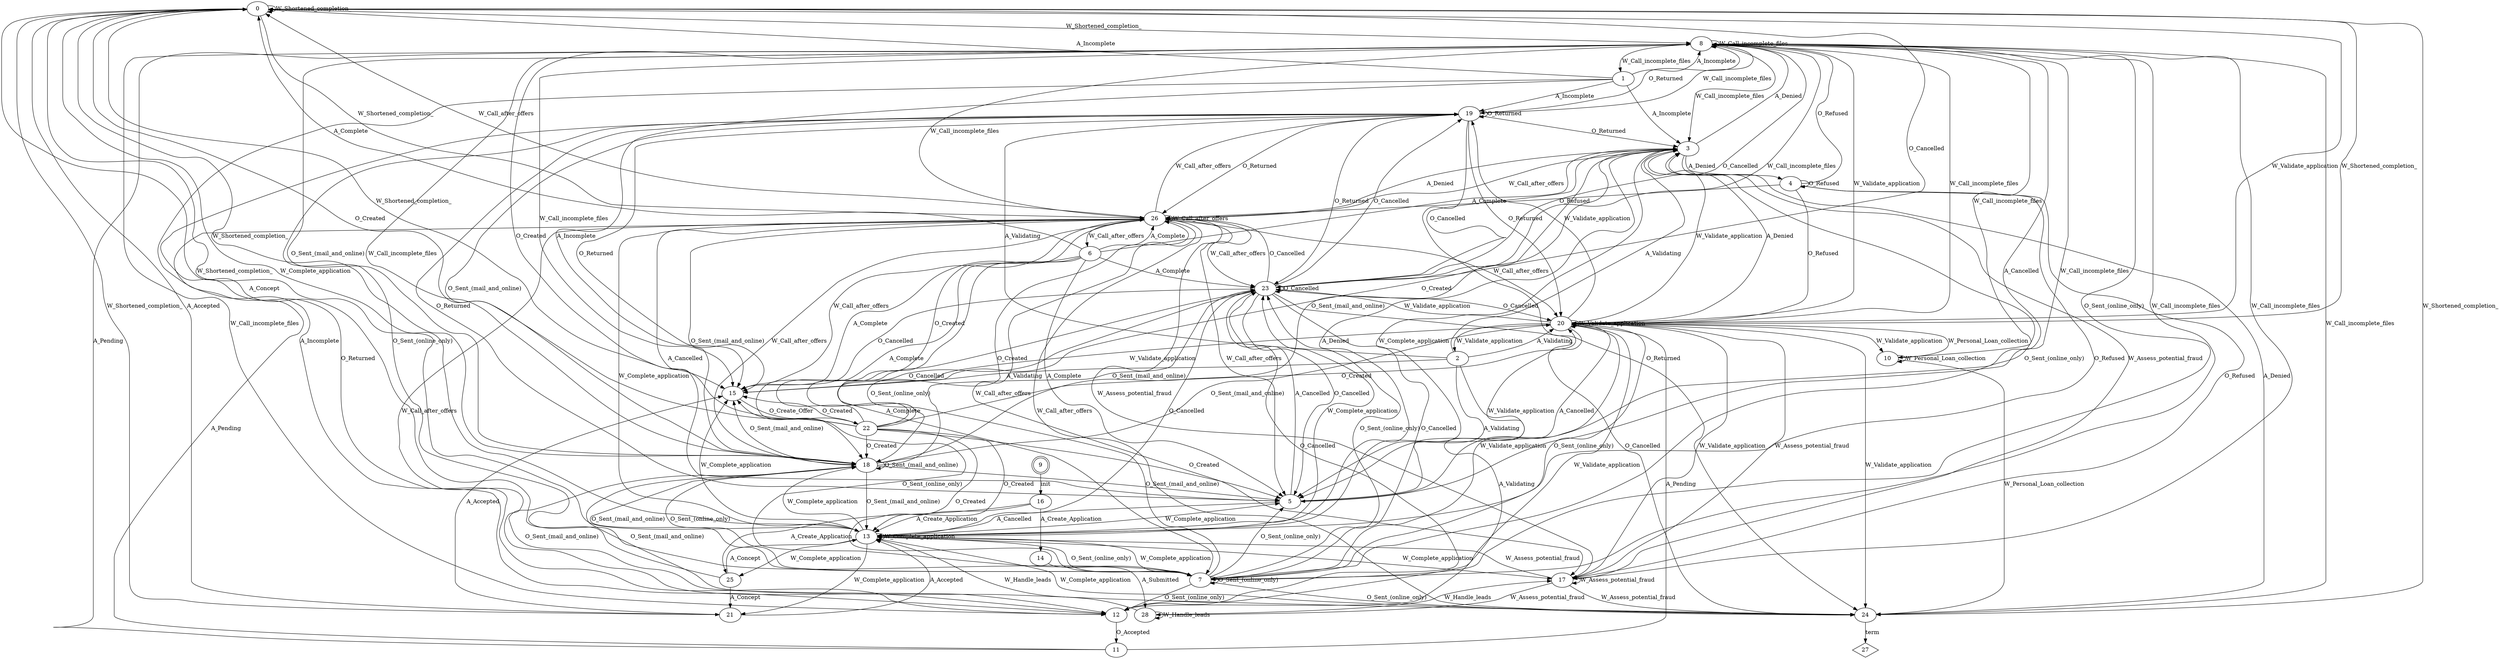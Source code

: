digraph  {
0;
1;
2;
3;
4;
5;
6;
7;
8;
9 [shape=doublecircle];
10;
11;
12;
13;
14;
15;
16;
17;
18;
19;
20;
21;
22;
23;
24;
25;
26;
27 [shape=diamond];
28;
0 -> 0  [label=W_Shortened_completion_, weight=116];
0 -> 15  [label=W_Shortened_completion_, weight=3];
0 -> 21  [label=W_Shortened_completion_, weight=29];
0 -> 8  [label=W_Shortened_completion_, weight=1];
0 -> 24  [label=W_Shortened_completion_, weight=5];
0 -> 26  [label=W_Shortened_completion_, weight=68];
0 -> 18  [label=W_Shortened_completion_, weight=2];
0 -> 20  [label=W_Shortened_completion_, weight=2];
0 -> 13  [label=W_Shortened_completion_, weight=12];
1 -> 0  [label=A_Incomplete, weight=1];
1 -> 15  [label=A_Incomplete, weight=3];
1 -> 8  [label=A_Incomplete, weight=22277];
1 -> 3  [label=A_Incomplete, weight=9];
1 -> 19  [label=A_Incomplete, weight=746];
1 -> 12  [label=A_Incomplete, weight=19];
2 -> 15  [label=A_Validating, weight=2];
2 -> 3  [label=A_Validating, weight=12];
2 -> 5  [label=A_Validating, weight=6];
2 -> 19  [label=A_Validating, weight=20673];
2 -> 20  [label=A_Validating, weight=17925];
2 -> 12  [label=A_Validating, weight=198];
3 -> 8  [label=A_Denied, weight=10];
3 -> 4  [label=A_Denied, weight=3720];
3 -> 24  [label=A_Denied, weight=1];
3 -> 26  [label=A_Denied, weight=9];
3 -> 20  [label=A_Denied, weight=2];
3 -> 13  [label=A_Denied, weight=11];
4 -> 8  [label=O_Refused, weight=195];
4 -> 17  [label=O_Refused, weight=102];
4 -> 4  [label=O_Refused, weight=975];
4 -> 26  [label=O_Refused, weight=109];
4 -> 20  [label=O_Refused, weight=3289];
4 -> 13  [label=O_Refused, weight=25];
5 -> 8  [label=A_Cancelled, weight=41];
5 -> 23  [label=A_Cancelled, weight=10270];
5 -> 26  [label=A_Cancelled, weight=103];
5 -> 20  [label=A_Cancelled, weight=3];
5 -> 13  [label=A_Cancelled, weight=14];
6 -> 0  [label=A_Complete, weight=45];
6 -> 15  [label=A_Complete, weight=521];
6 -> 23  [label=A_Complete, weight=287];
6 -> 3  [label=A_Complete, weight=15];
6 -> 5  [label=A_Complete, weight=57];
6 -> 26  [label=A_Complete, weight=30396];
6 -> 18  [label=A_Complete, weight=39];
6 -> 7  [label=A_Complete, weight=2];
7 -> 15  [label="O_Sent_(online_only)", weight=88];
7 -> 7  [label="O_Sent_(online_only)", weight=85];
7 -> 8  [label="O_Sent_(online_only)", weight=868];
7 -> 23  [label="O_Sent_(online_only)", weight=27];
7 -> 3  [label="O_Sent_(online_only)", weight=1];
7 -> 5  [label="O_Sent_(online_only)", weight=45];
7 -> 24  [label="O_Sent_(online_only)", weight=8];
7 -> 12  [label="O_Sent_(online_only)", weight=3];
7 -> 26  [label="O_Sent_(online_only)", weight=300];
7 -> 18  [label="O_Sent_(online_only)", weight=1];
7 -> 19  [label="O_Sent_(online_only)", weight=122];
7 -> 20  [label="O_Sent_(online_only)", weight=28];
7 -> 13  [label="O_Sent_(online_only)", weight=450];
8 -> 15  [label=W_Call_incomplete_files, weight=1819];
8 -> 1  [label=W_Call_incomplete_files, weight=23055];
8 -> 7  [label=W_Call_incomplete_files, weight=15];
8 -> 8  [label=W_Call_incomplete_files, weight=113918];
8 -> 23  [label=W_Call_incomplete_files, weight=1529];
8 -> 3  [label=W_Call_incomplete_files, weight=186];
8 -> 17  [label=W_Call_incomplete_files, weight=13];
8 -> 5  [label=W_Call_incomplete_files, weight=871];
8 -> 24  [label=W_Call_incomplete_files, weight=4676];
8 -> 10  [label=W_Call_incomplete_files, weight=1];
8 -> 26  [label=W_Call_incomplete_files, weight=5];
8 -> 18  [label=W_Call_incomplete_files, weight=8];
8 -> 19  [label=W_Call_incomplete_files, weight=721];
8 -> 20  [label=W_Call_incomplete_files, weight=16929];
8 -> 12  [label=W_Call_incomplete_files, weight=4783];
9 -> 16  [label=init, weight=31509];
10 -> 10  [label=W_Personal_Loan_collection, weight=19];
10 -> 20  [label=W_Personal_Loan_collection, weight=1];
10 -> 24  [label=W_Personal_Loan_collection, weight=2];
11 -> 26  [label=A_Pending, weight=2];
11 -> 20  [label=A_Pending, weight=12291];
11 -> 8  [label=A_Pending, weight=4935];
12 -> 11  [label=O_Accepted, weight=17228];
13 -> 0  [label=W_Complete_application, weight=25];
13 -> 15  [label=W_Complete_application, weight=1575];
13 -> 21  [label=W_Complete_application, weight=22249];
13 -> 23  [label=W_Complete_application, weight=56];
13 -> 3  [label=W_Complete_application, weight=9];
13 -> 17  [label=W_Complete_application, weight=13];
13 -> 5  [label=W_Complete_application, weight=40];
13 -> 24  [label=W_Complete_application, weight=144];
13 -> 25  [label=W_Complete_application, weight=28120];
13 -> 26  [label=W_Complete_application, weight=31362];
13 -> 18  [label=W_Complete_application, weight=596];
13 -> 7  [label=W_Complete_application, weight=16];
13 -> 13  [label=W_Complete_application, weight=64695];
14 -> 28  [label=A_Submitted, weight=20423];
15 -> 22  [label=O_Create_Offer, weight=42995];
16 -> 13  [label=A_Create_Application, weight=7697];
16 -> 14  [label=A_Create_Application, weight=20423];
16 -> 25  [label=A_Create_Application, weight=3389];
17 -> 17  [label=W_Assess_potential_fraud, weight=2866];
17 -> 3  [label=W_Assess_potential_fraud, weight=102];
17 -> 24  [label=W_Assess_potential_fraud, weight=102];
17 -> 26  [label=W_Assess_potential_fraud, weight=12];
17 -> 28  [label=W_Assess_potential_fraud, weight=22];
17 -> 20  [label=W_Assess_potential_fraud, weight=166];
17 -> 13  [label=W_Assess_potential_fraud, weight=12];
18 -> 15  [label="O_Sent_(mail_and_online)", weight=406];
18 -> 7  [label="O_Sent_(mail_and_online)", weight=1];
18 -> 8  [label="O_Sent_(mail_and_online)", weight=748];
18 -> 23  [label="O_Sent_(mail_and_online)", weight=363];
18 -> 3  [label="O_Sent_(mail_and_online)", weight=8];
18 -> 5  [label="O_Sent_(mail_and_online)", weight=546];
18 -> 24  [label="O_Sent_(mail_and_online)", weight=15];
18 -> 12  [label="O_Sent_(mail_and_online)", weight=1];
18 -> 26  [label="O_Sent_(mail_and_online)", weight=3451];
18 -> 18  [label="O_Sent_(mail_and_online)", weight=3111];
18 -> 19  [label="O_Sent_(mail_and_online)", weight=100];
18 -> 20  [label="O_Sent_(mail_and_online)", weight=45];
18 -> 13  [label="O_Sent_(mail_and_online)", weight=30912];
19 -> 15  [label=O_Returned, weight=2];
19 -> 8  [label=O_Returned, weight=1536];
19 -> 3  [label=O_Returned, weight=25];
19 -> 23  [label=O_Returned, weight=2];
19 -> 5  [label=O_Returned, weight=4];
19 -> 24  [label=O_Returned, weight=1];
19 -> 26  [label=O_Returned, weight=1];
19 -> 19  [label=O_Returned, weight=16];
19 -> 20  [label=O_Returned, weight=21235];
19 -> 12  [label=O_Returned, weight=483];
20 -> 0  [label=W_Validate_application, weight=2];
20 -> 15  [label=W_Validate_application, weight=104];
20 -> 7  [label=W_Validate_application, weight=1];
20 -> 8  [label=W_Validate_application, weight=23052];
20 -> 2  [label=W_Validate_application, weight=38816];
20 -> 3  [label=W_Validate_application, weight=3254];
20 -> 23  [label=W_Validate_application, weight=3026];
20 -> 17  [label=W_Validate_application, weight=248];
20 -> 5  [label=W_Validate_application, weight=78];
20 -> 24  [label=W_Validate_application, weight=12662];
20 -> 10  [label=W_Validate_application, weight=2];
20 -> 19  [label=W_Validate_application, weight=923];
20 -> 20  [label=W_Validate_application, weight=115590];
20 -> 12  [label=W_Validate_application, weight=11738];
21 -> 0  [label=A_Accepted, weight=5];
21 -> 15  [label=A_Accepted, weight=29966];
21 -> 13  [label=A_Accepted, weight=1538];
22 -> 0  [label=O_Created, weight=3];
22 -> 15  [label=O_Created, weight=3887];
22 -> 20  [label=O_Created, weight=9];
22 -> 8  [label=O_Created, weight=28];
22 -> 23  [label=O_Created, weight=704];
22 -> 3  [label=O_Created, weight=18];
22 -> 5  [label=O_Created, weight=79];
22 -> 26  [label=O_Created, weight=46];
22 -> 18  [label=O_Created, weight=35604];
22 -> 7  [label=O_Created, weight=1895];
22 -> 13  [label=O_Created, weight=722];
23 -> 0  [label=O_Cancelled, weight=1];
23 -> 15  [label=O_Cancelled, weight=688];
23 -> 7  [label=O_Cancelled, weight=11];
23 -> 8  [label=O_Cancelled, weight=920];
23 -> 23  [label=O_Cancelled, weight=4426];
23 -> 3  [label=O_Cancelled, weight=29];
23 -> 5  [label=O_Cancelled, weight=166];
23 -> 24  [label=O_Cancelled, weight=4436];
23 -> 12  [label=O_Cancelled, weight=1];
23 -> 26  [label=O_Cancelled, weight=9659];
23 -> 18  [label=O_Cancelled, weight=332];
23 -> 19  [label=O_Cancelled, weight=3];
23 -> 20  [label=O_Cancelled, weight=101];
23 -> 13  [label=O_Cancelled, weight=125];
24 -> 27  [label=term, weight=31509];
25 -> 0  [label=A_Concept, weight=14];
25 -> 13  [label=A_Concept, weight=22264];
25 -> 21  [label=A_Concept, weight=9231];
26 -> 0  [label=W_Call_after_offers, weight=26];
26 -> 15  [label=W_Call_after_offers, weight=3931];
26 -> 23  [label=W_Call_after_offers, weight=208];
26 -> 3  [label=W_Call_after_offers, weight=85];
26 -> 17  [label=W_Call_after_offers, weight=18];
26 -> 5  [label=W_Call_after_offers, weight=8539];
26 -> 24  [label=W_Call_after_offers, weight=9457];
26 -> 6  [label=W_Call_after_offers, weight=31362];
26 -> 26  [label=W_Call_after_offers, weight=115569];
26 -> 18  [label=W_Call_after_offers, weight=14];
26 -> 19  [label=W_Call_after_offers, weight=1];
26 -> 20  [label=W_Call_after_offers, weight=21880];
26 -> 12  [label=W_Call_after_offers, weight=2];
28 -> 17  [label=W_Handle_leads, weight=22];
28 -> 13  [label=W_Handle_leads, weight=20423];
28 -> 28  [label=W_Handle_leads, weight=26819];
}
